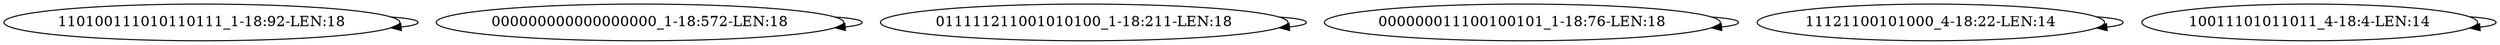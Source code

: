 digraph G {
    "110100111010110111_1-18:92-LEN:18" -> "110100111010110111_1-18:92-LEN:18";
    "000000000000000000_1-18:572-LEN:18" -> "000000000000000000_1-18:572-LEN:18";
    "011111211001010100_1-18:211-LEN:18" -> "011111211001010100_1-18:211-LEN:18";
    "000000011100100101_1-18:76-LEN:18" -> "000000011100100101_1-18:76-LEN:18";
    "11121100101000_4-18:22-LEN:14" -> "11121100101000_4-18:22-LEN:14";
    "10011101011011_4-18:4-LEN:14" -> "10011101011011_4-18:4-LEN:14";
}
